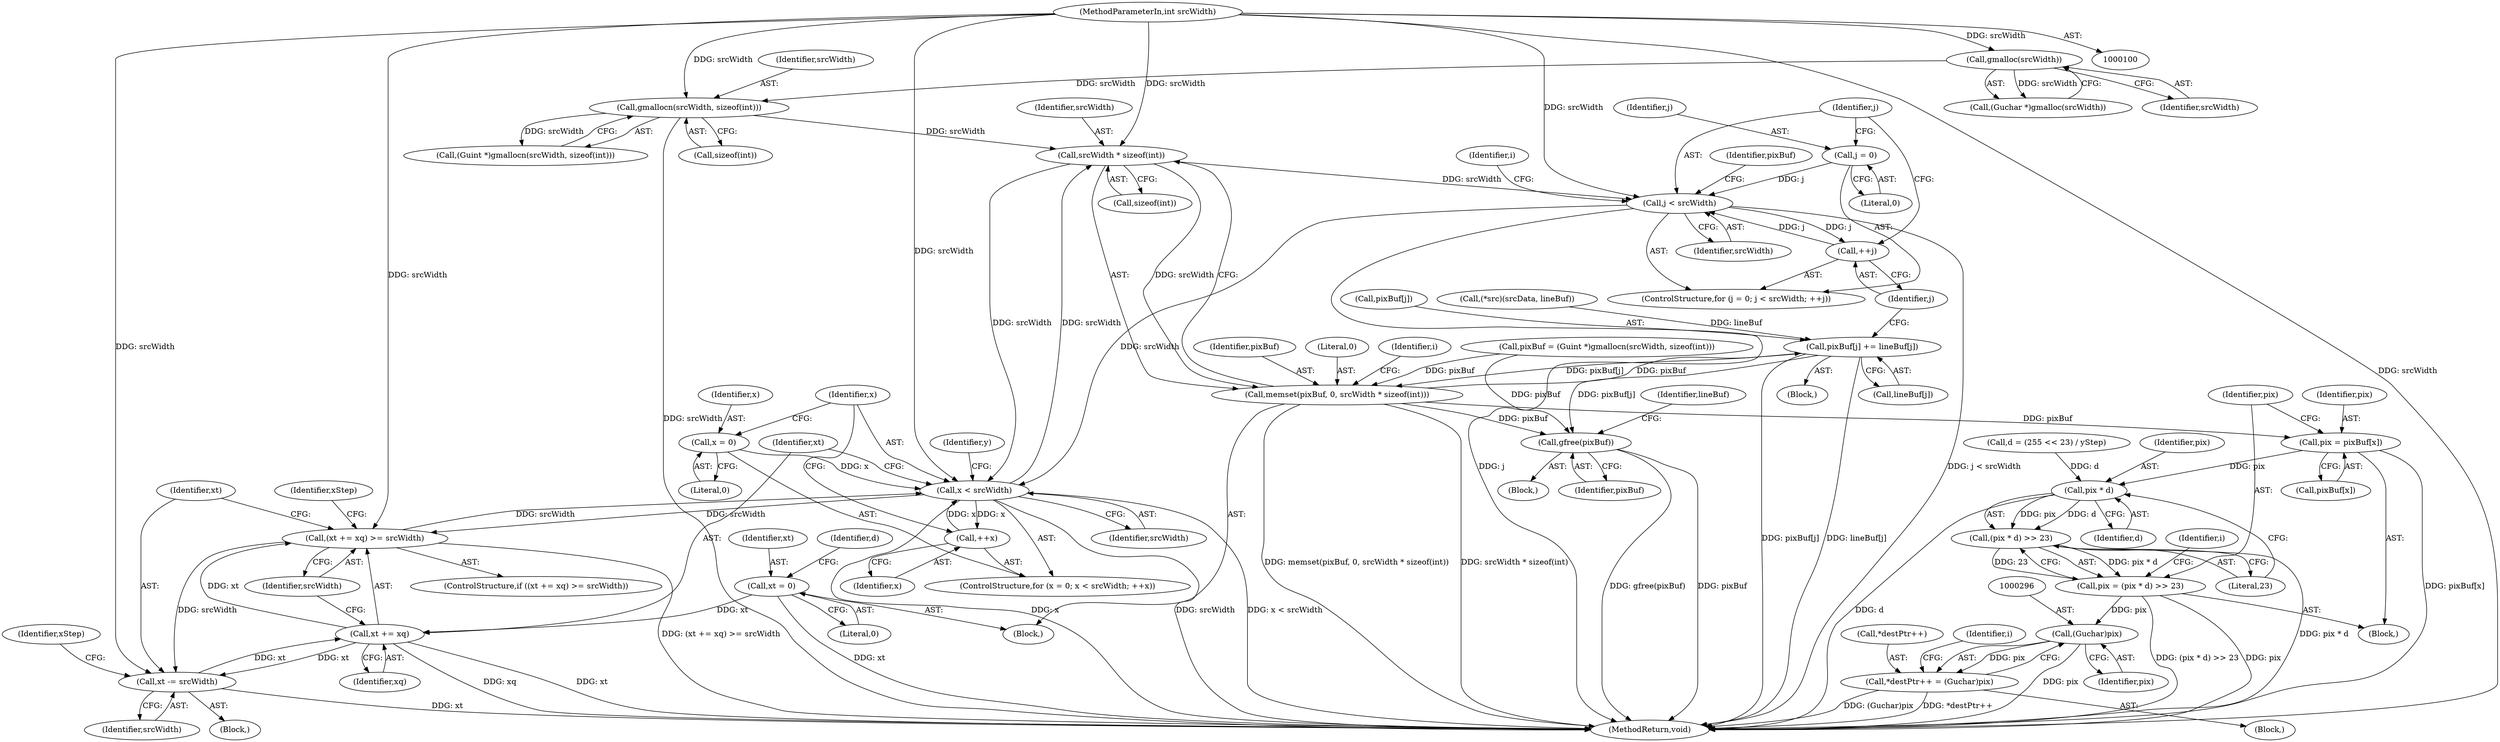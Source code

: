 digraph "0_poppler_957aa252912cde85d76c41e9710b33425a82b696@API" {
"1000195" [label="(Call,srcWidth * sizeof(int))"];
"1000243" [label="(Call,x < srcWidth)"];
"1000240" [label="(Call,x = 0)"];
"1000246" [label="(Call,++x)"];
"1000250" [label="(Call,(xt += xq) >= srcWidth)"];
"1000251" [label="(Call,xt += xq)"];
"1000229" [label="(Call,xt = 0)"];
"1000256" [label="(Call,xt -= srcWidth)"];
"1000103" [label="(MethodParameterIn,int srcWidth)"];
"1000216" [label="(Call,j < srcWidth)"];
"1000213" [label="(Call,j = 0)"];
"1000219" [label="(Call,++j)"];
"1000195" [label="(Call,srcWidth * sizeof(int))"];
"1000157" [label="(Call,gmallocn(srcWidth, sizeof(int)))"];
"1000151" [label="(Call,gmalloc(srcWidth))"];
"1000192" [label="(Call,memset(pixBuf, 0, srcWidth * sizeof(int)))"];
"1000222" [label="(Call,pixBuf[j] += lineBuf[j])"];
"1000298" [label="(Call,gfree(pixBuf))"];
"1000269" [label="(Call,pix = pixBuf[x])"];
"1000277" [label="(Call,pix * d)"];
"1000276" [label="(Call,(pix * d) >> 23)"];
"1000274" [label="(Call,pix = (pix * d) >> 23)"];
"1000295" [label="(Call,(Guchar)pix)"];
"1000291" [label="(Call,*destPtr++ = (Guchar)pix)"];
"1000157" [label="(Call,gmallocn(srcWidth, sizeof(int)))"];
"1000298" [label="(Call,gfree(pixBuf))"];
"1000221" [label="(Block,)"];
"1000239" [label="(ControlStructure,for (x = 0; x < srcWidth; ++x))"];
"1000193" [label="(Identifier,pixBuf)"];
"1000230" [label="(Identifier,xt)"];
"1000275" [label="(Identifier,pix)"];
"1000209" [label="(Call,(*src)(srcData, lineBuf))"];
"1000247" [label="(Identifier,x)"];
"1000103" [label="(MethodParameterIn,int srcWidth)"];
"1000194" [label="(Literal,0)"];
"1000277" [label="(Call,pix * d)"];
"1000108" [label="(Block,)"];
"1000255" [label="(Block,)"];
"1000218" [label="(Identifier,srcWidth)"];
"1000223" [label="(Call,pixBuf[j])"];
"1000232" [label="(Call,d = (255 << 23) / yStep)"];
"1000217" [label="(Identifier,j)"];
"1000260" [label="(Identifier,xStep)"];
"1000245" [label="(Identifier,srcWidth)"];
"1000215" [label="(Literal,0)"];
"1000196" [label="(Identifier,srcWidth)"];
"1000212" [label="(ControlStructure,for (j = 0; j < srcWidth; ++j))"];
"1000295" [label="(Call,(Guchar)pix)"];
"1000195" [label="(Call,srcWidth * sizeof(int))"];
"1000192" [label="(Call,memset(pixBuf, 0, srcWidth * sizeof(int)))"];
"1000251" [label="(Call,xt += xq)"];
"1000256" [label="(Call,xt -= srcWidth)"];
"1000158" [label="(Identifier,srcWidth)"];
"1000242" [label="(Literal,0)"];
"1000153" [label="(Call,pixBuf = (Guint *)gmallocn(srcWidth, sizeof(int)))"];
"1000155" [label="(Call,(Guint *)gmallocn(srcWidth, sizeof(int)))"];
"1000149" [label="(Call,(Guchar *)gmalloc(srcWidth))"];
"1000249" [label="(ControlStructure,if ((xt += xq) >= srcWidth))"];
"1000278" [label="(Identifier,pix)"];
"1000258" [label="(Identifier,srcWidth)"];
"1000270" [label="(Identifier,pix)"];
"1000201" [label="(Identifier,i)"];
"1000151" [label="(Call,gmalloc(srcWidth))"];
"1000214" [label="(Identifier,j)"];
"1000219" [label="(Call,++j)"];
"1000290" [label="(Block,)"];
"1000283" [label="(Identifier,i)"];
"1000229" [label="(Call,xt = 0)"];
"1000252" [label="(Identifier,xt)"];
"1000240" [label="(Call,x = 0)"];
"1000243" [label="(Call,x < srcWidth)"];
"1000246" [label="(Call,++x)"];
"1000248" [label="(Block,)"];
"1000297" [label="(Identifier,pix)"];
"1000231" [label="(Literal,0)"];
"1000159" [label="(Call,sizeof(int))"];
"1000152" [label="(Identifier,srcWidth)"];
"1000301" [label="(Identifier,lineBuf)"];
"1000302" [label="(MethodReturn,void)"];
"1000280" [label="(Literal,23)"];
"1000257" [label="(Identifier,xt)"];
"1000267" [label="(Identifier,xStep)"];
"1000299" [label="(Identifier,pixBuf)"];
"1000233" [label="(Identifier,d)"];
"1000241" [label="(Identifier,x)"];
"1000271" [label="(Call,pixBuf[x])"];
"1000292" [label="(Call,*destPtr++)"];
"1000213" [label="(Call,j = 0)"];
"1000224" [label="(Identifier,pixBuf)"];
"1000279" [label="(Identifier,d)"];
"1000226" [label="(Call,lineBuf[j])"];
"1000274" [label="(Call,pix = (pix * d) >> 23)"];
"1000216" [label="(Call,j < srcWidth)"];
"1000178" [label="(Block,)"];
"1000289" [label="(Identifier,i)"];
"1000177" [label="(Identifier,y)"];
"1000276" [label="(Call,(pix * d) >> 23)"];
"1000220" [label="(Identifier,j)"];
"1000207" [label="(Identifier,i)"];
"1000291" [label="(Call,*destPtr++ = (Guchar)pix)"];
"1000244" [label="(Identifier,x)"];
"1000253" [label="(Identifier,xq)"];
"1000197" [label="(Call,sizeof(int))"];
"1000222" [label="(Call,pixBuf[j] += lineBuf[j])"];
"1000250" [label="(Call,(xt += xq) >= srcWidth)"];
"1000269" [label="(Call,pix = pixBuf[x])"];
"1000254" [label="(Identifier,srcWidth)"];
"1000195" -> "1000192"  [label="AST: "];
"1000195" -> "1000197"  [label="CFG: "];
"1000196" -> "1000195"  [label="AST: "];
"1000197" -> "1000195"  [label="AST: "];
"1000192" -> "1000195"  [label="CFG: "];
"1000195" -> "1000192"  [label="DDG: srcWidth"];
"1000243" -> "1000195"  [label="DDG: srcWidth"];
"1000157" -> "1000195"  [label="DDG: srcWidth"];
"1000103" -> "1000195"  [label="DDG: srcWidth"];
"1000195" -> "1000216"  [label="DDG: srcWidth"];
"1000195" -> "1000243"  [label="DDG: srcWidth"];
"1000243" -> "1000239"  [label="AST: "];
"1000243" -> "1000245"  [label="CFG: "];
"1000244" -> "1000243"  [label="AST: "];
"1000245" -> "1000243"  [label="AST: "];
"1000252" -> "1000243"  [label="CFG: "];
"1000177" -> "1000243"  [label="CFG: "];
"1000243" -> "1000302"  [label="DDG: x"];
"1000243" -> "1000302"  [label="DDG: srcWidth"];
"1000243" -> "1000302"  [label="DDG: x < srcWidth"];
"1000240" -> "1000243"  [label="DDG: x"];
"1000246" -> "1000243"  [label="DDG: x"];
"1000250" -> "1000243"  [label="DDG: srcWidth"];
"1000216" -> "1000243"  [label="DDG: srcWidth"];
"1000103" -> "1000243"  [label="DDG: srcWidth"];
"1000243" -> "1000246"  [label="DDG: x"];
"1000243" -> "1000250"  [label="DDG: srcWidth"];
"1000240" -> "1000239"  [label="AST: "];
"1000240" -> "1000242"  [label="CFG: "];
"1000241" -> "1000240"  [label="AST: "];
"1000242" -> "1000240"  [label="AST: "];
"1000244" -> "1000240"  [label="CFG: "];
"1000246" -> "1000239"  [label="AST: "];
"1000246" -> "1000247"  [label="CFG: "];
"1000247" -> "1000246"  [label="AST: "];
"1000244" -> "1000246"  [label="CFG: "];
"1000250" -> "1000249"  [label="AST: "];
"1000250" -> "1000254"  [label="CFG: "];
"1000251" -> "1000250"  [label="AST: "];
"1000254" -> "1000250"  [label="AST: "];
"1000257" -> "1000250"  [label="CFG: "];
"1000267" -> "1000250"  [label="CFG: "];
"1000250" -> "1000302"  [label="DDG: (xt += xq) >= srcWidth"];
"1000251" -> "1000250"  [label="DDG: xt"];
"1000103" -> "1000250"  [label="DDG: srcWidth"];
"1000250" -> "1000256"  [label="DDG: srcWidth"];
"1000251" -> "1000253"  [label="CFG: "];
"1000252" -> "1000251"  [label="AST: "];
"1000253" -> "1000251"  [label="AST: "];
"1000254" -> "1000251"  [label="CFG: "];
"1000251" -> "1000302"  [label="DDG: xq"];
"1000251" -> "1000302"  [label="DDG: xt"];
"1000229" -> "1000251"  [label="DDG: xt"];
"1000256" -> "1000251"  [label="DDG: xt"];
"1000251" -> "1000256"  [label="DDG: xt"];
"1000229" -> "1000178"  [label="AST: "];
"1000229" -> "1000231"  [label="CFG: "];
"1000230" -> "1000229"  [label="AST: "];
"1000231" -> "1000229"  [label="AST: "];
"1000233" -> "1000229"  [label="CFG: "];
"1000229" -> "1000302"  [label="DDG: xt"];
"1000256" -> "1000255"  [label="AST: "];
"1000256" -> "1000258"  [label="CFG: "];
"1000257" -> "1000256"  [label="AST: "];
"1000258" -> "1000256"  [label="AST: "];
"1000260" -> "1000256"  [label="CFG: "];
"1000256" -> "1000302"  [label="DDG: xt"];
"1000103" -> "1000256"  [label="DDG: srcWidth"];
"1000103" -> "1000100"  [label="AST: "];
"1000103" -> "1000302"  [label="DDG: srcWidth"];
"1000103" -> "1000151"  [label="DDG: srcWidth"];
"1000103" -> "1000157"  [label="DDG: srcWidth"];
"1000103" -> "1000216"  [label="DDG: srcWidth"];
"1000216" -> "1000212"  [label="AST: "];
"1000216" -> "1000218"  [label="CFG: "];
"1000217" -> "1000216"  [label="AST: "];
"1000218" -> "1000216"  [label="AST: "];
"1000224" -> "1000216"  [label="CFG: "];
"1000207" -> "1000216"  [label="CFG: "];
"1000216" -> "1000302"  [label="DDG: j < srcWidth"];
"1000216" -> "1000302"  [label="DDG: j"];
"1000213" -> "1000216"  [label="DDG: j"];
"1000219" -> "1000216"  [label="DDG: j"];
"1000216" -> "1000219"  [label="DDG: j"];
"1000213" -> "1000212"  [label="AST: "];
"1000213" -> "1000215"  [label="CFG: "];
"1000214" -> "1000213"  [label="AST: "];
"1000215" -> "1000213"  [label="AST: "];
"1000217" -> "1000213"  [label="CFG: "];
"1000219" -> "1000212"  [label="AST: "];
"1000219" -> "1000220"  [label="CFG: "];
"1000220" -> "1000219"  [label="AST: "];
"1000217" -> "1000219"  [label="CFG: "];
"1000157" -> "1000155"  [label="AST: "];
"1000157" -> "1000159"  [label="CFG: "];
"1000158" -> "1000157"  [label="AST: "];
"1000159" -> "1000157"  [label="AST: "];
"1000155" -> "1000157"  [label="CFG: "];
"1000157" -> "1000302"  [label="DDG: srcWidth"];
"1000157" -> "1000155"  [label="DDG: srcWidth"];
"1000151" -> "1000157"  [label="DDG: srcWidth"];
"1000151" -> "1000149"  [label="AST: "];
"1000151" -> "1000152"  [label="CFG: "];
"1000152" -> "1000151"  [label="AST: "];
"1000149" -> "1000151"  [label="CFG: "];
"1000151" -> "1000149"  [label="DDG: srcWidth"];
"1000192" -> "1000178"  [label="AST: "];
"1000193" -> "1000192"  [label="AST: "];
"1000194" -> "1000192"  [label="AST: "];
"1000201" -> "1000192"  [label="CFG: "];
"1000192" -> "1000302"  [label="DDG: srcWidth * sizeof(int)"];
"1000192" -> "1000302"  [label="DDG: memset(pixBuf, 0, srcWidth * sizeof(int))"];
"1000222" -> "1000192"  [label="DDG: pixBuf[j]"];
"1000153" -> "1000192"  [label="DDG: pixBuf"];
"1000192" -> "1000222"  [label="DDG: pixBuf"];
"1000192" -> "1000269"  [label="DDG: pixBuf"];
"1000192" -> "1000298"  [label="DDG: pixBuf"];
"1000222" -> "1000221"  [label="AST: "];
"1000222" -> "1000226"  [label="CFG: "];
"1000223" -> "1000222"  [label="AST: "];
"1000226" -> "1000222"  [label="AST: "];
"1000220" -> "1000222"  [label="CFG: "];
"1000222" -> "1000302"  [label="DDG: pixBuf[j]"];
"1000222" -> "1000302"  [label="DDG: lineBuf[j]"];
"1000209" -> "1000222"  [label="DDG: lineBuf"];
"1000222" -> "1000298"  [label="DDG: pixBuf[j]"];
"1000298" -> "1000108"  [label="AST: "];
"1000298" -> "1000299"  [label="CFG: "];
"1000299" -> "1000298"  [label="AST: "];
"1000301" -> "1000298"  [label="CFG: "];
"1000298" -> "1000302"  [label="DDG: gfree(pixBuf)"];
"1000298" -> "1000302"  [label="DDG: pixBuf"];
"1000153" -> "1000298"  [label="DDG: pixBuf"];
"1000269" -> "1000248"  [label="AST: "];
"1000269" -> "1000271"  [label="CFG: "];
"1000270" -> "1000269"  [label="AST: "];
"1000271" -> "1000269"  [label="AST: "];
"1000275" -> "1000269"  [label="CFG: "];
"1000269" -> "1000302"  [label="DDG: pixBuf[x]"];
"1000269" -> "1000277"  [label="DDG: pix"];
"1000277" -> "1000276"  [label="AST: "];
"1000277" -> "1000279"  [label="CFG: "];
"1000278" -> "1000277"  [label="AST: "];
"1000279" -> "1000277"  [label="AST: "];
"1000280" -> "1000277"  [label="CFG: "];
"1000277" -> "1000302"  [label="DDG: d"];
"1000277" -> "1000276"  [label="DDG: pix"];
"1000277" -> "1000276"  [label="DDG: d"];
"1000232" -> "1000277"  [label="DDG: d"];
"1000276" -> "1000274"  [label="AST: "];
"1000276" -> "1000280"  [label="CFG: "];
"1000280" -> "1000276"  [label="AST: "];
"1000274" -> "1000276"  [label="CFG: "];
"1000276" -> "1000302"  [label="DDG: pix * d"];
"1000276" -> "1000274"  [label="DDG: pix * d"];
"1000276" -> "1000274"  [label="DDG: 23"];
"1000274" -> "1000248"  [label="AST: "];
"1000275" -> "1000274"  [label="AST: "];
"1000283" -> "1000274"  [label="CFG: "];
"1000274" -> "1000302"  [label="DDG: pix"];
"1000274" -> "1000302"  [label="DDG: (pix * d) >> 23"];
"1000274" -> "1000295"  [label="DDG: pix"];
"1000295" -> "1000291"  [label="AST: "];
"1000295" -> "1000297"  [label="CFG: "];
"1000296" -> "1000295"  [label="AST: "];
"1000297" -> "1000295"  [label="AST: "];
"1000291" -> "1000295"  [label="CFG: "];
"1000295" -> "1000302"  [label="DDG: pix"];
"1000295" -> "1000291"  [label="DDG: pix"];
"1000291" -> "1000290"  [label="AST: "];
"1000292" -> "1000291"  [label="AST: "];
"1000289" -> "1000291"  [label="CFG: "];
"1000291" -> "1000302"  [label="DDG: *destPtr++"];
"1000291" -> "1000302"  [label="DDG: (Guchar)pix"];
}

